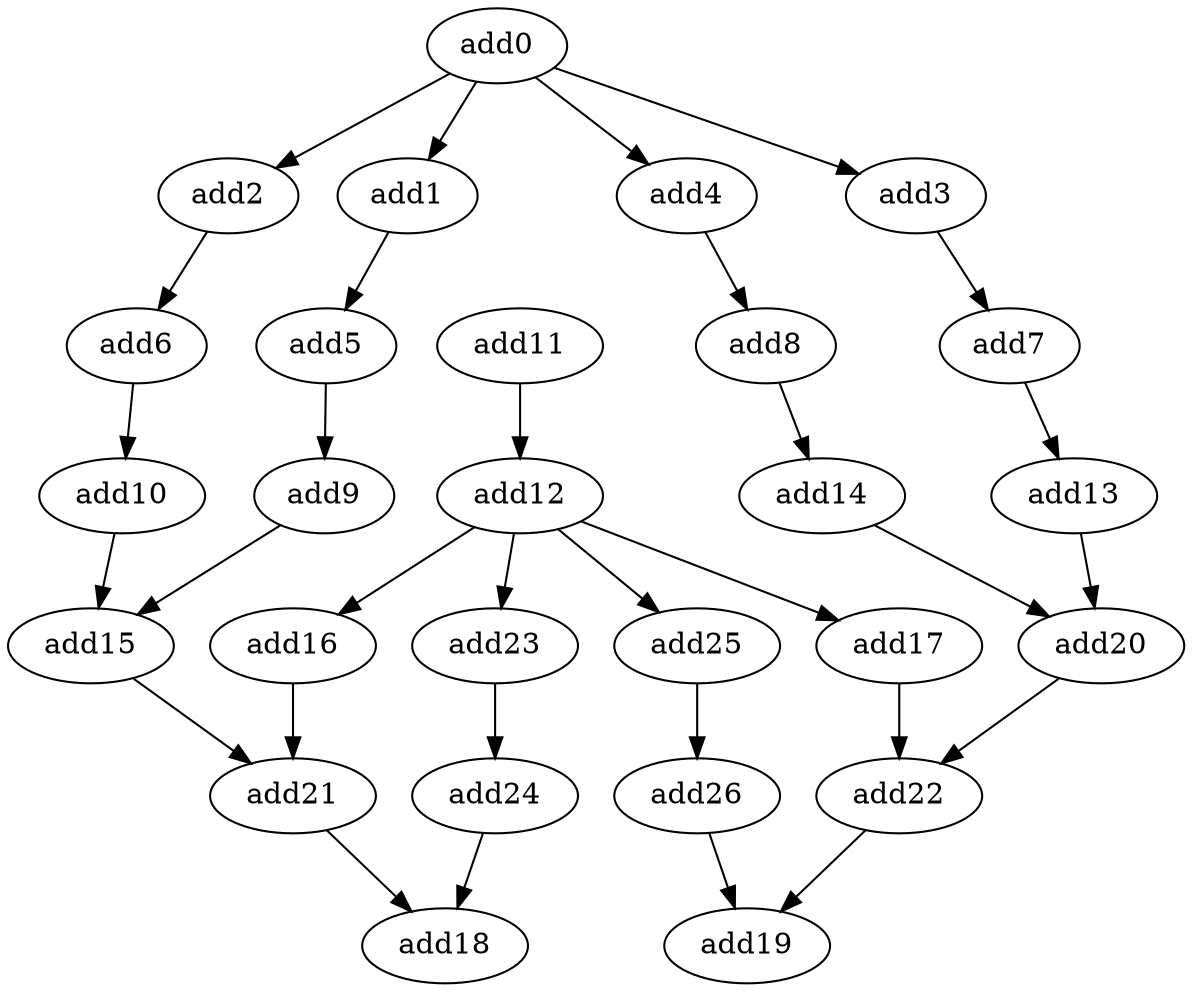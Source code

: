 digraph "G" {
add0 [opcode=add];
add1 [opcode=add];
add2 [opcode=add];
add3 [opcode=add];
add4 [opcode=add];
add5 [opcode=add];
add6 [opcode=add];
add7 [opcode=add];
add8 [opcode=add];
add9 [opcode=add];
add10 [opcode=add];
add13 [opcode=add];
add14 [opcode=add];
add15 [opcode=add];
add11 [opcode=add];
add12 [opcode=add];
add16 [opcode=add];
add17 [opcode=add];
add18 [opcode=add];
add19 [opcode=add];
add20 [opcode=add];
add21 [opcode=add];
add22 [opcode=add];
add23 [opcode=add];
add24 [opcode=add];
add25 [opcode=add];
add26 [opcode=add];
add0 -> add1  [key=0];
add0 -> add2  [key=0];
add0 -> add3  [key=0];
add0 -> add4  [key=0];
add1 -> add5  [key=0];
add2 -> add6  [key=0];
add3 -> add7  [key=0];
add4 -> add8  [key=0];
add5 -> add9  [key=0];
add6 -> add10  [key=0];
add7 -> add13  [key=0];
add8 -> add14  [key=0];
add9 -> add15  [key=0];
add10 -> add15  [key=0];
add13 -> add20  [key=0];
add14 -> add20  [key=0];
add15 -> add21  [key=0];
add11 -> add12  [key=0];
add12 -> add16  [key=0];
add12 -> add17  [key=0];
add12 -> add23  [key=0];
add12 -> add25  [key=0];
add16 -> add21  [key=0];
add17 -> add22  [key=0];
add20 -> add22  [key=0];
add21 -> add18  [key=0];
add22 -> add19  [key=0];
add23 -> add24  [key=0];
add24 -> add18  [key=0];
add25 -> add26  [key=0];
add26 -> add19  [key=0];
}
